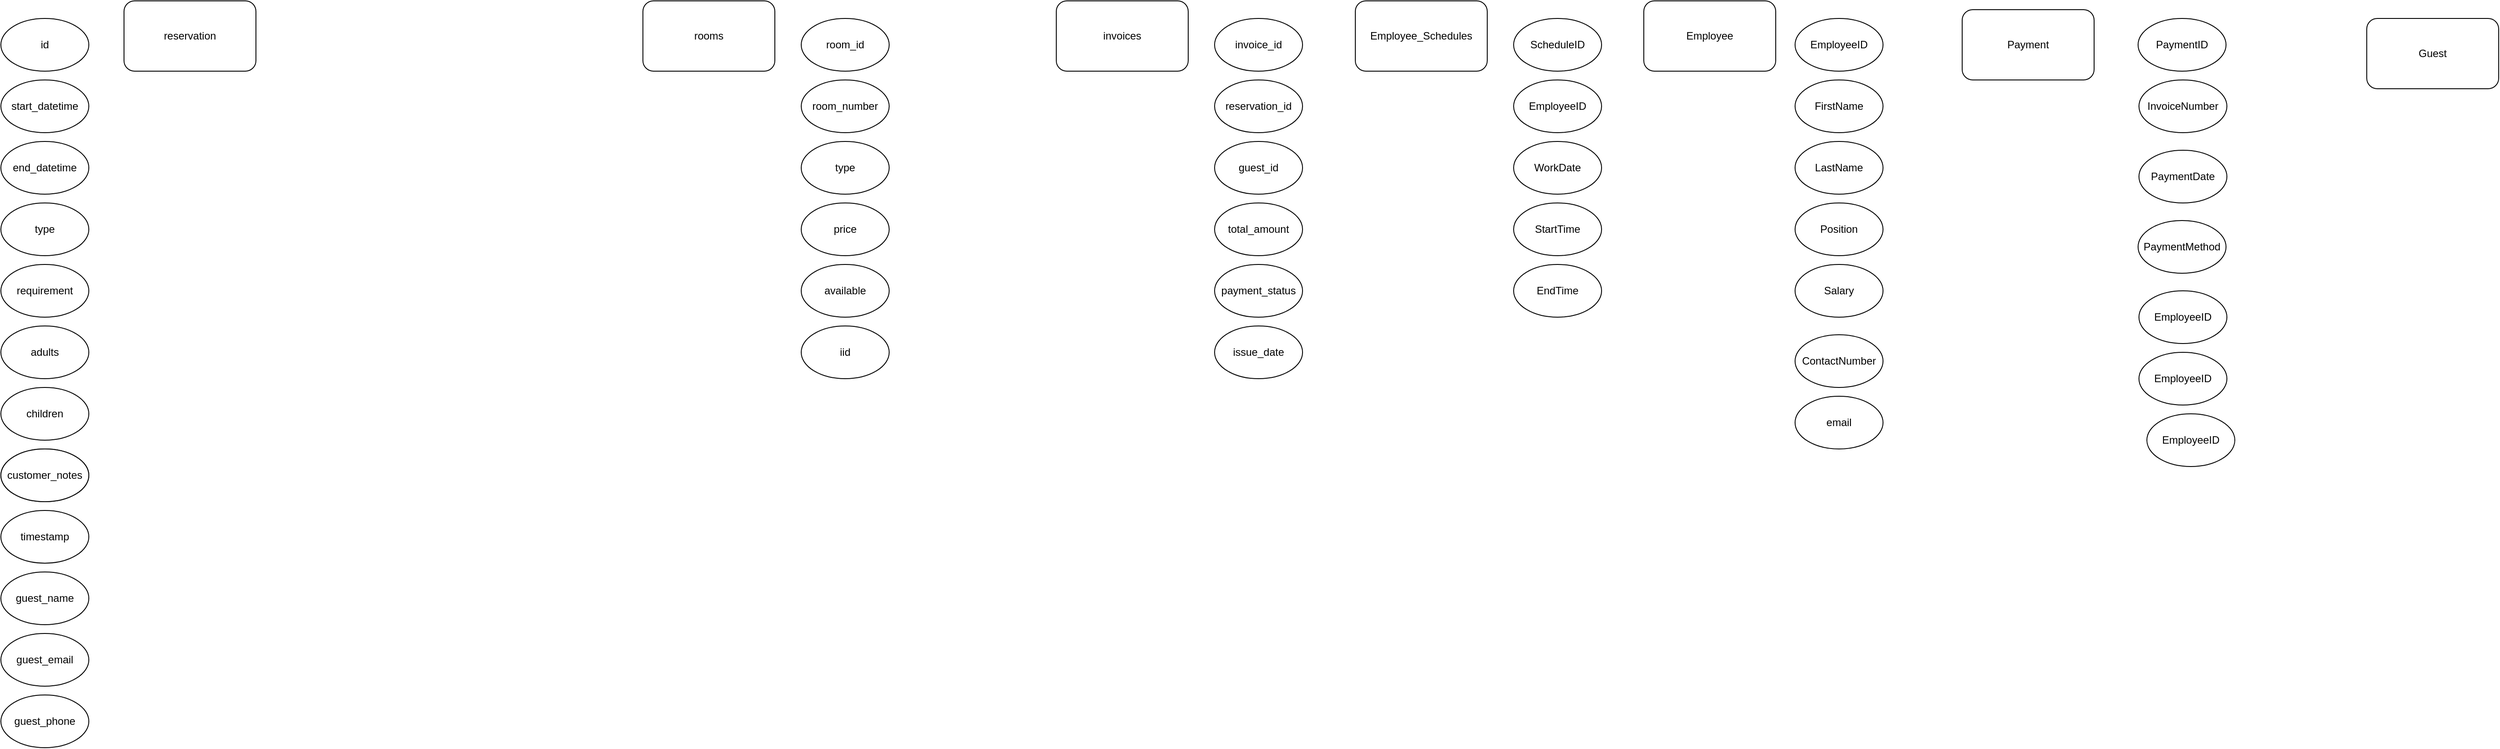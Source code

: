 <mxfile version="21.3.7" type="github">
  <diagram name="第 1 页" id="PDFTyF6WWpx5q8OWHohu">
    <mxGraphModel dx="1194" dy="604" grid="1" gridSize="10" guides="1" tooltips="1" connect="1" arrows="1" fold="1" page="1" pageScale="1" pageWidth="827" pageHeight="1169" math="0" shadow="0">
      <root>
        <mxCell id="0" />
        <mxCell id="1" parent="0" />
        <mxCell id="RXHQ1XSv25AkQ3Qk1fcs-1" value="reservation" style="rounded=1;whiteSpace=wrap;html=1;" vertex="1" parent="1">
          <mxGeometry x="190" y="240" width="150" height="80" as="geometry" />
        </mxCell>
        <mxCell id="RXHQ1XSv25AkQ3Qk1fcs-2" value="id" style="ellipse;whiteSpace=wrap;html=1;" vertex="1" parent="1">
          <mxGeometry x="50" y="260" width="100" height="60" as="geometry" />
        </mxCell>
        <mxCell id="RXHQ1XSv25AkQ3Qk1fcs-3" value="start_datetime" style="ellipse;whiteSpace=wrap;html=1;" vertex="1" parent="1">
          <mxGeometry x="50" y="330" width="100" height="60" as="geometry" />
        </mxCell>
        <mxCell id="RXHQ1XSv25AkQ3Qk1fcs-4" value="end_datetime" style="ellipse;whiteSpace=wrap;html=1;" vertex="1" parent="1">
          <mxGeometry x="50" y="400" width="100" height="60" as="geometry" />
        </mxCell>
        <mxCell id="RXHQ1XSv25AkQ3Qk1fcs-5" value="type" style="ellipse;whiteSpace=wrap;html=1;" vertex="1" parent="1">
          <mxGeometry x="50" y="470" width="100" height="60" as="geometry" />
        </mxCell>
        <mxCell id="RXHQ1XSv25AkQ3Qk1fcs-6" value="requirement" style="ellipse;whiteSpace=wrap;html=1;" vertex="1" parent="1">
          <mxGeometry x="50" y="540" width="100" height="60" as="geometry" />
        </mxCell>
        <mxCell id="RXHQ1XSv25AkQ3Qk1fcs-7" value="adults" style="ellipse;whiteSpace=wrap;html=1;" vertex="1" parent="1">
          <mxGeometry x="50" y="610" width="100" height="60" as="geometry" />
        </mxCell>
        <mxCell id="RXHQ1XSv25AkQ3Qk1fcs-8" value="children" style="ellipse;whiteSpace=wrap;html=1;" vertex="1" parent="1">
          <mxGeometry x="50" y="680" width="100" height="60" as="geometry" />
        </mxCell>
        <mxCell id="RXHQ1XSv25AkQ3Qk1fcs-9" value="requests" style="ellipse;whiteSpace=wrap;html=1;" vertex="1" parent="1">
          <mxGeometry x="50" y="750" width="100" height="60" as="geometry" />
        </mxCell>
        <mxCell id="RXHQ1XSv25AkQ3Qk1fcs-10" value="customer_notes" style="ellipse;whiteSpace=wrap;html=1;" vertex="1" parent="1">
          <mxGeometry x="50" y="750" width="100" height="60" as="geometry" />
        </mxCell>
        <mxCell id="RXHQ1XSv25AkQ3Qk1fcs-11" value="timestamp" style="ellipse;whiteSpace=wrap;html=1;" vertex="1" parent="1">
          <mxGeometry x="50" y="820" width="100" height="60" as="geometry" />
        </mxCell>
        <mxCell id="RXHQ1XSv25AkQ3Qk1fcs-12" value="guest_name" style="ellipse;whiteSpace=wrap;html=1;" vertex="1" parent="1">
          <mxGeometry x="50" y="890" width="100" height="60" as="geometry" />
        </mxCell>
        <mxCell id="RXHQ1XSv25AkQ3Qk1fcs-13" value="rooms" style="rounded=1;whiteSpace=wrap;html=1;" vertex="1" parent="1">
          <mxGeometry x="780" y="240" width="150" height="80" as="geometry" />
        </mxCell>
        <mxCell id="RXHQ1XSv25AkQ3Qk1fcs-15" value="room_id" style="ellipse;whiteSpace=wrap;html=1;" vertex="1" parent="1">
          <mxGeometry x="960" y="260" width="100" height="60" as="geometry" />
        </mxCell>
        <mxCell id="RXHQ1XSv25AkQ3Qk1fcs-16" value="room_number" style="ellipse;whiteSpace=wrap;html=1;" vertex="1" parent="1">
          <mxGeometry x="960" y="330" width="100" height="60" as="geometry" />
        </mxCell>
        <mxCell id="RXHQ1XSv25AkQ3Qk1fcs-17" value="type" style="ellipse;whiteSpace=wrap;html=1;" vertex="1" parent="1">
          <mxGeometry x="960" y="400" width="100" height="60" as="geometry" />
        </mxCell>
        <mxCell id="RXHQ1XSv25AkQ3Qk1fcs-18" value="price" style="ellipse;whiteSpace=wrap;html=1;" vertex="1" parent="1">
          <mxGeometry x="960" y="470" width="100" height="60" as="geometry" />
        </mxCell>
        <mxCell id="RXHQ1XSv25AkQ3Qk1fcs-19" value="available" style="ellipse;whiteSpace=wrap;html=1;" vertex="1" parent="1">
          <mxGeometry x="960" y="540" width="100" height="60" as="geometry" />
        </mxCell>
        <mxCell id="RXHQ1XSv25AkQ3Qk1fcs-20" value="iid" style="ellipse;whiteSpace=wrap;html=1;" vertex="1" parent="1">
          <mxGeometry x="960" y="610" width="100" height="60" as="geometry" />
        </mxCell>
        <mxCell id="RXHQ1XSv25AkQ3Qk1fcs-21" value="guest_email" style="ellipse;whiteSpace=wrap;html=1;" vertex="1" parent="1">
          <mxGeometry x="50" y="960" width="100" height="60" as="geometry" />
        </mxCell>
        <mxCell id="RXHQ1XSv25AkQ3Qk1fcs-23" value="guest_phone" style="ellipse;whiteSpace=wrap;html=1;" vertex="1" parent="1">
          <mxGeometry x="50" y="1030" width="100" height="60" as="geometry" />
        </mxCell>
        <mxCell id="RXHQ1XSv25AkQ3Qk1fcs-24" value="invoices" style="rounded=1;whiteSpace=wrap;html=1;" vertex="1" parent="1">
          <mxGeometry x="1250" y="240" width="150" height="80" as="geometry" />
        </mxCell>
        <mxCell id="RXHQ1XSv25AkQ3Qk1fcs-25" value="invoice_id" style="ellipse;whiteSpace=wrap;html=1;" vertex="1" parent="1">
          <mxGeometry x="1430" y="260" width="100" height="60" as="geometry" />
        </mxCell>
        <mxCell id="RXHQ1XSv25AkQ3Qk1fcs-26" value="reservation_id" style="ellipse;whiteSpace=wrap;html=1;" vertex="1" parent="1">
          <mxGeometry x="1430" y="330" width="100" height="60" as="geometry" />
        </mxCell>
        <mxCell id="RXHQ1XSv25AkQ3Qk1fcs-27" value="guest_id" style="ellipse;whiteSpace=wrap;html=1;" vertex="1" parent="1">
          <mxGeometry x="1430" y="400" width="100" height="60" as="geometry" />
        </mxCell>
        <mxCell id="RXHQ1XSv25AkQ3Qk1fcs-28" value="total_amount" style="ellipse;whiteSpace=wrap;html=1;" vertex="1" parent="1">
          <mxGeometry x="1430" y="470" width="100" height="60" as="geometry" />
        </mxCell>
        <mxCell id="RXHQ1XSv25AkQ3Qk1fcs-29" value="payment_status" style="ellipse;whiteSpace=wrap;html=1;" vertex="1" parent="1">
          <mxGeometry x="1430" y="540" width="100" height="60" as="geometry" />
        </mxCell>
        <mxCell id="RXHQ1XSv25AkQ3Qk1fcs-30" value="issue_date" style="ellipse;whiteSpace=wrap;html=1;" vertex="1" parent="1">
          <mxGeometry x="1430" y="610" width="100" height="60" as="geometry" />
        </mxCell>
        <mxCell id="RXHQ1XSv25AkQ3Qk1fcs-31" value="Employee_Schedules" style="rounded=1;whiteSpace=wrap;html=1;" vertex="1" parent="1">
          <mxGeometry x="1590" y="240" width="150" height="80" as="geometry" />
        </mxCell>
        <mxCell id="RXHQ1XSv25AkQ3Qk1fcs-33" value="Employee" style="rounded=1;whiteSpace=wrap;html=1;" vertex="1" parent="1">
          <mxGeometry x="1918" y="240" width="150" height="80" as="geometry" />
        </mxCell>
        <mxCell id="RXHQ1XSv25AkQ3Qk1fcs-34" value="Payment" style="rounded=1;whiteSpace=wrap;html=1;" vertex="1" parent="1">
          <mxGeometry x="2280" y="250" width="150" height="80" as="geometry" />
        </mxCell>
        <mxCell id="RXHQ1XSv25AkQ3Qk1fcs-35" value="Guest" style="rounded=1;whiteSpace=wrap;html=1;" vertex="1" parent="1">
          <mxGeometry x="2740" y="260" width="150" height="80" as="geometry" />
        </mxCell>
        <mxCell id="RXHQ1XSv25AkQ3Qk1fcs-36" value="ScheduleID" style="ellipse;whiteSpace=wrap;html=1;" vertex="1" parent="1">
          <mxGeometry x="1770" y="260" width="100" height="60" as="geometry" />
        </mxCell>
        <mxCell id="RXHQ1XSv25AkQ3Qk1fcs-37" value="EmployeeID " style="ellipse;whiteSpace=wrap;html=1;" vertex="1" parent="1">
          <mxGeometry x="1770" y="330" width="100" height="60" as="geometry" />
        </mxCell>
        <mxCell id="RXHQ1XSv25AkQ3Qk1fcs-38" value="WorkDate" style="ellipse;whiteSpace=wrap;html=1;" vertex="1" parent="1">
          <mxGeometry x="1770" y="400" width="100" height="60" as="geometry" />
        </mxCell>
        <mxCell id="RXHQ1XSv25AkQ3Qk1fcs-39" value="StartTime" style="ellipse;whiteSpace=wrap;html=1;" vertex="1" parent="1">
          <mxGeometry x="1770" y="470" width="100" height="60" as="geometry" />
        </mxCell>
        <mxCell id="RXHQ1XSv25AkQ3Qk1fcs-40" value="EndTime" style="ellipse;whiteSpace=wrap;html=1;" vertex="1" parent="1">
          <mxGeometry x="1770" y="540" width="100" height="60" as="geometry" />
        </mxCell>
        <mxCell id="RXHQ1XSv25AkQ3Qk1fcs-41" value="EmployeeID " style="ellipse;whiteSpace=wrap;html=1;" vertex="1" parent="1">
          <mxGeometry x="2090" y="260" width="100" height="60" as="geometry" />
        </mxCell>
        <mxCell id="RXHQ1XSv25AkQ3Qk1fcs-42" value="FirstName" style="ellipse;whiteSpace=wrap;html=1;" vertex="1" parent="1">
          <mxGeometry x="2090" y="330" width="100" height="60" as="geometry" />
        </mxCell>
        <mxCell id="RXHQ1XSv25AkQ3Qk1fcs-43" value="Position" style="ellipse;whiteSpace=wrap;html=1;" vertex="1" parent="1">
          <mxGeometry x="2090" y="470" width="100" height="60" as="geometry" />
        </mxCell>
        <mxCell id="RXHQ1XSv25AkQ3Qk1fcs-44" value="LastName " style="ellipse;whiteSpace=wrap;html=1;" vertex="1" parent="1">
          <mxGeometry x="2090" y="400" width="100" height="60" as="geometry" />
        </mxCell>
        <mxCell id="RXHQ1XSv25AkQ3Qk1fcs-46" value="Salary" style="ellipse;whiteSpace=wrap;html=1;" vertex="1" parent="1">
          <mxGeometry x="2090" y="540" width="100" height="60" as="geometry" />
        </mxCell>
        <mxCell id="RXHQ1XSv25AkQ3Qk1fcs-47" value="ContactNumber" style="ellipse;whiteSpace=wrap;html=1;" vertex="1" parent="1">
          <mxGeometry x="2090" y="620" width="100" height="60" as="geometry" />
        </mxCell>
        <mxCell id="RXHQ1XSv25AkQ3Qk1fcs-48" value="email" style="ellipse;whiteSpace=wrap;html=1;" vertex="1" parent="1">
          <mxGeometry x="2090" y="690" width="100" height="60" as="geometry" />
        </mxCell>
        <mxCell id="RXHQ1XSv25AkQ3Qk1fcs-49" value="PaymentID" style="ellipse;whiteSpace=wrap;html=1;" vertex="1" parent="1">
          <mxGeometry x="2480" y="260" width="100" height="60" as="geometry" />
        </mxCell>
        <mxCell id="RXHQ1XSv25AkQ3Qk1fcs-50" value="InvoiceNumber " style="ellipse;whiteSpace=wrap;html=1;" vertex="1" parent="1">
          <mxGeometry x="2481" y="330" width="100" height="60" as="geometry" />
        </mxCell>
        <mxCell id="RXHQ1XSv25AkQ3Qk1fcs-51" value="PaymentDate " style="ellipse;whiteSpace=wrap;html=1;" vertex="1" parent="1">
          <mxGeometry x="2481" y="410" width="100" height="60" as="geometry" />
        </mxCell>
        <mxCell id="RXHQ1XSv25AkQ3Qk1fcs-52" value="PaymentMethod" style="ellipse;whiteSpace=wrap;html=1;" vertex="1" parent="1">
          <mxGeometry x="2480" y="490" width="100" height="60" as="geometry" />
        </mxCell>
        <mxCell id="RXHQ1XSv25AkQ3Qk1fcs-53" value="EmployeeID " style="ellipse;whiteSpace=wrap;html=1;" vertex="1" parent="1">
          <mxGeometry x="2490" y="710" width="100" height="60" as="geometry" />
        </mxCell>
        <mxCell id="RXHQ1XSv25AkQ3Qk1fcs-54" value="EmployeeID " style="ellipse;whiteSpace=wrap;html=1;" vertex="1" parent="1">
          <mxGeometry x="2481" y="570" width="100" height="60" as="geometry" />
        </mxCell>
        <mxCell id="RXHQ1XSv25AkQ3Qk1fcs-55" value="EmployeeID " style="ellipse;whiteSpace=wrap;html=1;" vertex="1" parent="1">
          <mxGeometry x="2481" y="640" width="100" height="60" as="geometry" />
        </mxCell>
      </root>
    </mxGraphModel>
  </diagram>
</mxfile>
